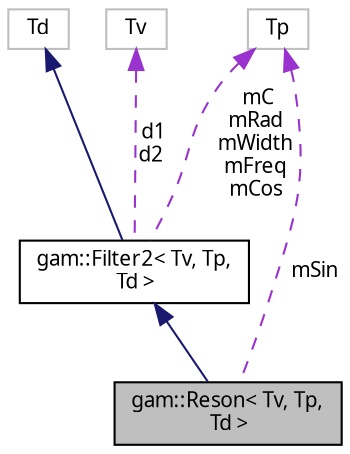 digraph "gam::Reson&lt; Tv, Tp, Td &gt;"
{
 // LATEX_PDF_SIZE
  bgcolor="transparent";
  edge [fontname="FreeSans.ttf",fontsize="10",labelfontname="FreeSans.ttf",labelfontsize="10"];
  node [fontname="FreeSans.ttf",fontsize="10",shape=record];
  Node1 [label="gam::Reson\< Tv, Tp,\l Td \>",height=0.2,width=0.4,color="black", fillcolor="grey75", style="filled", fontcolor="black",tooltip="Two-pole resonator."];
  Node2 -> Node1 [dir="back",color="midnightblue",fontsize="10",style="solid",fontname="FreeSans.ttf"];
  Node2 [label="gam::Filter2\< Tv, Tp,\l Td \>",height=0.2,width=0.4,color="black",URL="$classgam_1_1_filter2.html",tooltip="Abstract base class for 2-pole or 2-zero filter."];
  Node3 -> Node2 [dir="back",color="midnightblue",fontsize="10",style="solid",fontname="FreeSans.ttf"];
  Node3 [label="Td",height=0.2,width=0.4,color="grey75",tooltip=" "];
  Node4 -> Node2 [dir="back",color="darkorchid3",fontsize="10",style="dashed",label=" d1\nd2" ,fontname="FreeSans.ttf"];
  Node4 [label="Tv",height=0.2,width=0.4,color="grey75",tooltip=" "];
  Node5 -> Node2 [dir="back",color="darkorchid3",fontsize="10",style="dashed",label=" mC\nmRad\nmWidth\nmFreq\nmCos" ,fontname="FreeSans.ttf"];
  Node5 [label="Tp",height=0.2,width=0.4,color="grey75",tooltip=" "];
  Node5 -> Node1 [dir="back",color="darkorchid3",fontsize="10",style="dashed",label=" mSin" ,fontname="FreeSans.ttf"];
}
